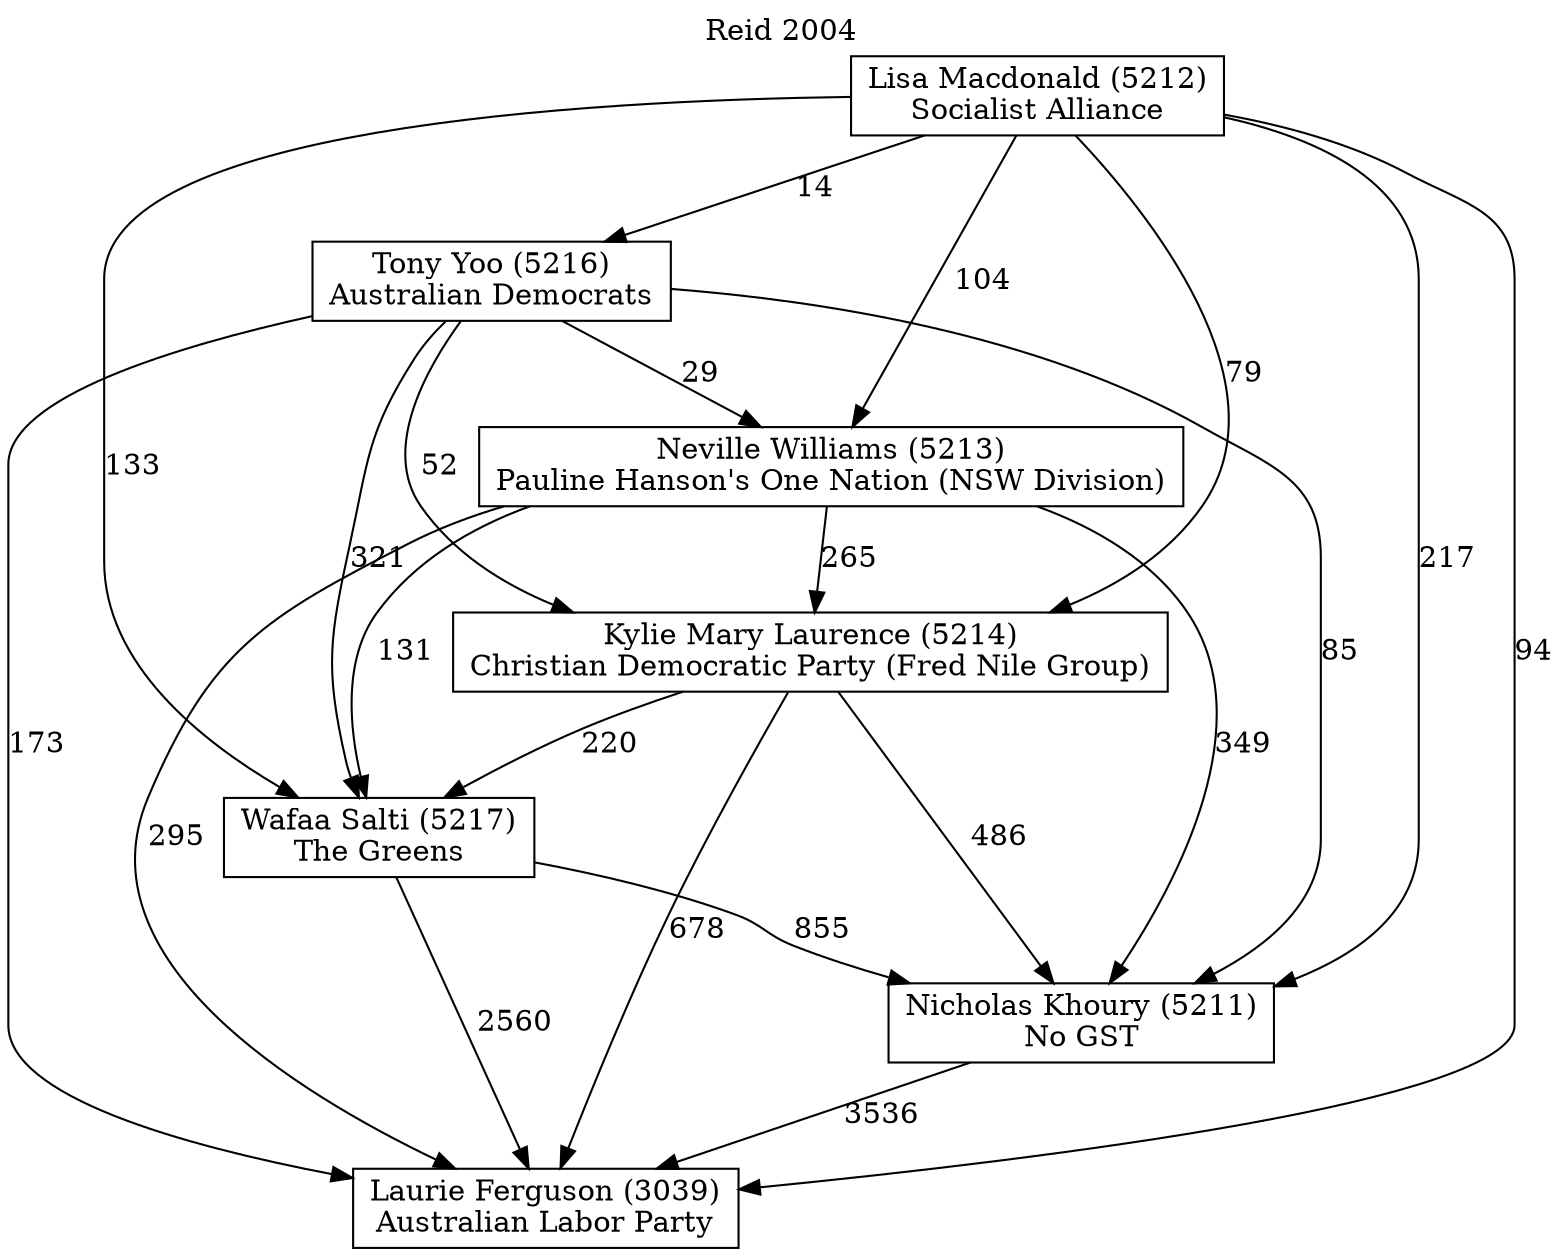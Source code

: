 // House preference flow
digraph "Laurie Ferguson (3039)_Reid_2004" {
	graph [label="Reid 2004" labelloc=t mclimit=10]
	node [shape=box]
	"Kylie Mary Laurence (5214)" [label="Kylie Mary Laurence (5214)
Christian Democratic Party (Fred Nile Group)"]
	"Laurie Ferguson (3039)" [label="Laurie Ferguson (3039)
Australian Labor Party"]
	"Lisa Macdonald (5212)" [label="Lisa Macdonald (5212)
Socialist Alliance"]
	"Neville Williams (5213)" [label="Neville Williams (5213)
Pauline Hanson's One Nation (NSW Division)"]
	"Nicholas Khoury (5211)" [label="Nicholas Khoury (5211)
No GST"]
	"Tony Yoo (5216)" [label="Tony Yoo (5216)
Australian Democrats"]
	"Wafaa Salti (5217)" [label="Wafaa Salti (5217)
The Greens"]
	"Kylie Mary Laurence (5214)" -> "Laurie Ferguson (3039)" [label=678]
	"Kylie Mary Laurence (5214)" -> "Nicholas Khoury (5211)" [label=486]
	"Kylie Mary Laurence (5214)" -> "Wafaa Salti (5217)" [label=220]
	"Lisa Macdonald (5212)" -> "Kylie Mary Laurence (5214)" [label=79]
	"Lisa Macdonald (5212)" -> "Laurie Ferguson (3039)" [label=94]
	"Lisa Macdonald (5212)" -> "Neville Williams (5213)" [label=104]
	"Lisa Macdonald (5212)" -> "Nicholas Khoury (5211)" [label=217]
	"Lisa Macdonald (5212)" -> "Tony Yoo (5216)" [label=14]
	"Lisa Macdonald (5212)" -> "Wafaa Salti (5217)" [label=133]
	"Neville Williams (5213)" -> "Kylie Mary Laurence (5214)" [label=265]
	"Neville Williams (5213)" -> "Laurie Ferguson (3039)" [label=295]
	"Neville Williams (5213)" -> "Nicholas Khoury (5211)" [label=349]
	"Neville Williams (5213)" -> "Wafaa Salti (5217)" [label=131]
	"Nicholas Khoury (5211)" -> "Laurie Ferguson (3039)" [label=3536]
	"Tony Yoo (5216)" -> "Kylie Mary Laurence (5214)" [label=52]
	"Tony Yoo (5216)" -> "Laurie Ferguson (3039)" [label=173]
	"Tony Yoo (5216)" -> "Neville Williams (5213)" [label=29]
	"Tony Yoo (5216)" -> "Nicholas Khoury (5211)" [label=85]
	"Tony Yoo (5216)" -> "Wafaa Salti (5217)" [label=321]
	"Wafaa Salti (5217)" -> "Laurie Ferguson (3039)" [label=2560]
	"Wafaa Salti (5217)" -> "Nicholas Khoury (5211)" [label=855]
}

